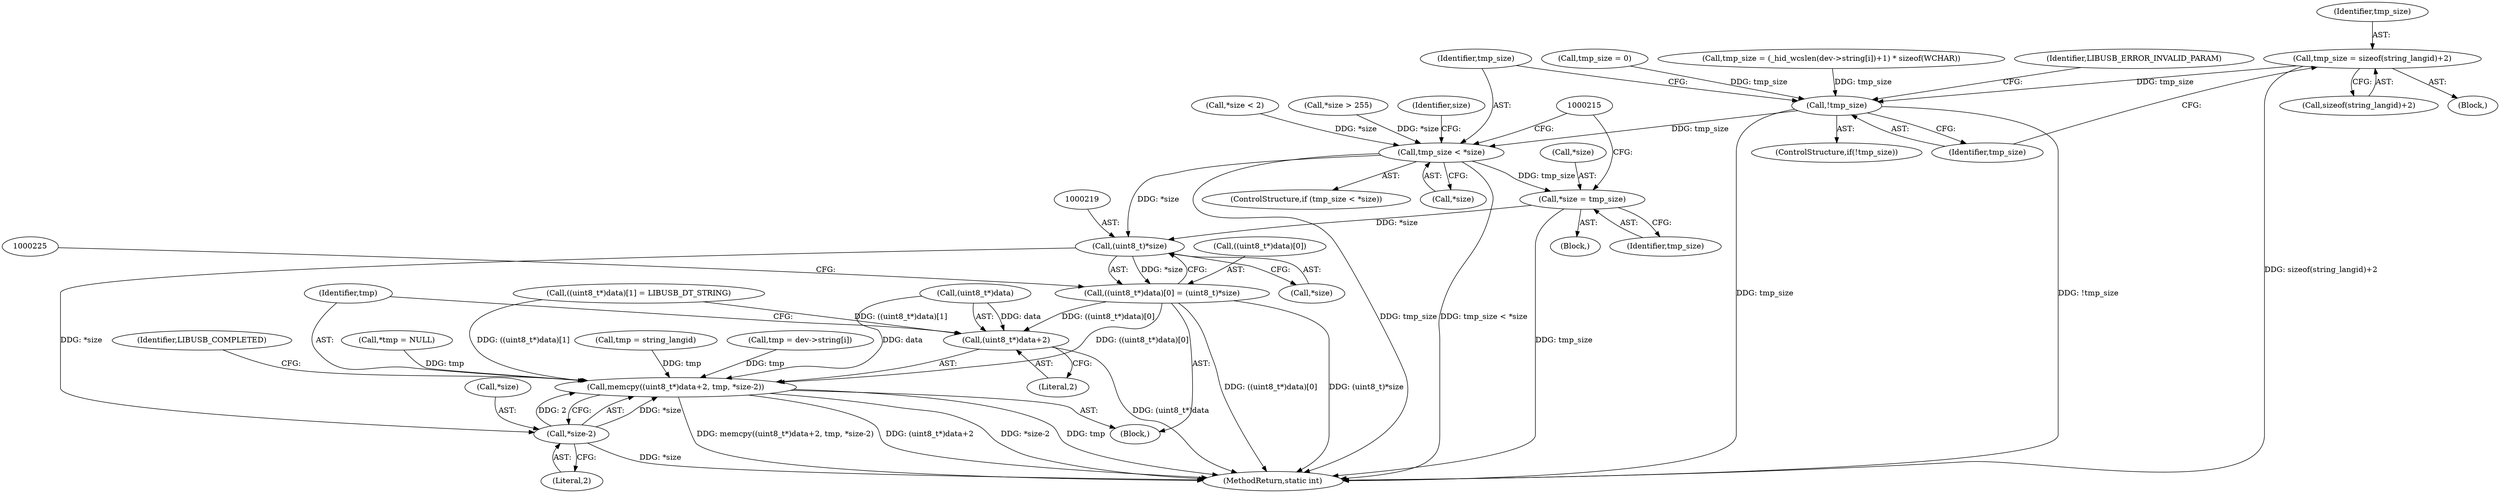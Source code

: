 digraph "1_Chrome_ac149a8d4371c0e01e0934fdd57b09e86f96b5b9_6@API" {
"1000141" [label="(Call,tmp_size = sizeof(string_langid)+2)"];
"1000197" [label="(Call,!tmp_size)"];
"1000203" [label="(Call,tmp_size < *size)"];
"1000208" [label="(Call,*size = tmp_size)"];
"1000218" [label="(Call,(uint8_t)*size)"];
"1000212" [label="(Call,((uint8_t*)data)[0] = (uint8_t)*size)"];
"1000229" [label="(Call,memcpy((uint8_t*)data+2, tmp, *size-2))"];
"1000230" [label="(Call,(uint8_t*)data+2)"];
"1000236" [label="(Call,*size-2)"];
"1000204" [label="(Identifier,tmp_size)"];
"1000197" [label="(Call,!tmp_size)"];
"1000138" [label="(Call,tmp = string_langid)"];
"1000239" [label="(Literal,2)"];
"1000210" [label="(Identifier,size)"];
"1000229" [label="(Call,memcpy((uint8_t*)data+2, tmp, *size-2))"];
"1000203" [label="(Call,tmp_size < *size)"];
"1000141" [label="(Call,tmp_size = sizeof(string_langid)+2)"];
"1000234" [label="(Literal,2)"];
"1000202" [label="(ControlStructure,if (tmp_size < *size))"];
"1000201" [label="(Identifier,LIBUSB_ERROR_INVALID_PARAM)"];
"1000218" [label="(Call,(uint8_t)*size)"];
"1000198" [label="(Identifier,tmp_size)"];
"1000236" [label="(Call,*size-2)"];
"1000122" [label="(Call,*size < 2)"];
"1000220" [label="(Call,*size)"];
"1000209" [label="(Call,*size)"];
"1000207" [label="(Block,)"];
"1000205" [label="(Call,*size)"];
"1000241" [label="(Identifier,LIBUSB_COMPLETED)"];
"1000222" [label="(Call,((uint8_t*)data)[1] = LIBUSB_DT_STRING)"];
"1000109" [label="(Call,*tmp = NULL)"];
"1000126" [label="(Call,*size > 255)"];
"1000235" [label="(Identifier,tmp)"];
"1000211" [label="(Identifier,tmp_size)"];
"1000113" [label="(Call,tmp_size = 0)"];
"1000231" [label="(Call,(uint8_t*)data)"];
"1000142" [label="(Identifier,tmp_size)"];
"1000242" [label="(MethodReturn,static int)"];
"1000237" [label="(Call,*size)"];
"1000143" [label="(Call,sizeof(string_langid)+2)"];
"1000208" [label="(Call,*size = tmp_size)"];
"1000230" [label="(Call,(uint8_t*)data+2)"];
"1000168" [label="(Call,tmp = dev->string[i])"];
"1000175" [label="(Call,tmp_size = (_hid_wcslen(dev->string[i])+1) * sizeof(WCHAR))"];
"1000213" [label="(Call,((uint8_t*)data)[0])"];
"1000107" [label="(Block,)"];
"1000137" [label="(Block,)"];
"1000212" [label="(Call,((uint8_t*)data)[0] = (uint8_t)*size)"];
"1000196" [label="(ControlStructure,if(!tmp_size))"];
"1000141" -> "1000137"  [label="AST: "];
"1000141" -> "1000143"  [label="CFG: "];
"1000142" -> "1000141"  [label="AST: "];
"1000143" -> "1000141"  [label="AST: "];
"1000198" -> "1000141"  [label="CFG: "];
"1000141" -> "1000242"  [label="DDG: sizeof(string_langid)+2"];
"1000141" -> "1000197"  [label="DDG: tmp_size"];
"1000197" -> "1000196"  [label="AST: "];
"1000197" -> "1000198"  [label="CFG: "];
"1000198" -> "1000197"  [label="AST: "];
"1000201" -> "1000197"  [label="CFG: "];
"1000204" -> "1000197"  [label="CFG: "];
"1000197" -> "1000242"  [label="DDG: !tmp_size"];
"1000197" -> "1000242"  [label="DDG: tmp_size"];
"1000113" -> "1000197"  [label="DDG: tmp_size"];
"1000175" -> "1000197"  [label="DDG: tmp_size"];
"1000197" -> "1000203"  [label="DDG: tmp_size"];
"1000203" -> "1000202"  [label="AST: "];
"1000203" -> "1000205"  [label="CFG: "];
"1000204" -> "1000203"  [label="AST: "];
"1000205" -> "1000203"  [label="AST: "];
"1000210" -> "1000203"  [label="CFG: "];
"1000215" -> "1000203"  [label="CFG: "];
"1000203" -> "1000242"  [label="DDG: tmp_size < *size"];
"1000203" -> "1000242"  [label="DDG: tmp_size"];
"1000122" -> "1000203"  [label="DDG: *size"];
"1000126" -> "1000203"  [label="DDG: *size"];
"1000203" -> "1000208"  [label="DDG: tmp_size"];
"1000203" -> "1000218"  [label="DDG: *size"];
"1000208" -> "1000207"  [label="AST: "];
"1000208" -> "1000211"  [label="CFG: "];
"1000209" -> "1000208"  [label="AST: "];
"1000211" -> "1000208"  [label="AST: "];
"1000215" -> "1000208"  [label="CFG: "];
"1000208" -> "1000242"  [label="DDG: tmp_size"];
"1000208" -> "1000218"  [label="DDG: *size"];
"1000218" -> "1000212"  [label="AST: "];
"1000218" -> "1000220"  [label="CFG: "];
"1000219" -> "1000218"  [label="AST: "];
"1000220" -> "1000218"  [label="AST: "];
"1000212" -> "1000218"  [label="CFG: "];
"1000218" -> "1000212"  [label="DDG: *size"];
"1000218" -> "1000236"  [label="DDG: *size"];
"1000212" -> "1000107"  [label="AST: "];
"1000213" -> "1000212"  [label="AST: "];
"1000225" -> "1000212"  [label="CFG: "];
"1000212" -> "1000242"  [label="DDG: (uint8_t)*size"];
"1000212" -> "1000242"  [label="DDG: ((uint8_t*)data)[0]"];
"1000212" -> "1000229"  [label="DDG: ((uint8_t*)data)[0]"];
"1000212" -> "1000230"  [label="DDG: ((uint8_t*)data)[0]"];
"1000229" -> "1000107"  [label="AST: "];
"1000229" -> "1000236"  [label="CFG: "];
"1000230" -> "1000229"  [label="AST: "];
"1000235" -> "1000229"  [label="AST: "];
"1000236" -> "1000229"  [label="AST: "];
"1000241" -> "1000229"  [label="CFG: "];
"1000229" -> "1000242"  [label="DDG: *size-2"];
"1000229" -> "1000242"  [label="DDG: tmp"];
"1000229" -> "1000242"  [label="DDG: memcpy((uint8_t*)data+2, tmp, *size-2)"];
"1000229" -> "1000242"  [label="DDG: (uint8_t*)data+2"];
"1000222" -> "1000229"  [label="DDG: ((uint8_t*)data)[1]"];
"1000231" -> "1000229"  [label="DDG: data"];
"1000168" -> "1000229"  [label="DDG: tmp"];
"1000138" -> "1000229"  [label="DDG: tmp"];
"1000109" -> "1000229"  [label="DDG: tmp"];
"1000236" -> "1000229"  [label="DDG: *size"];
"1000236" -> "1000229"  [label="DDG: 2"];
"1000230" -> "1000234"  [label="CFG: "];
"1000231" -> "1000230"  [label="AST: "];
"1000234" -> "1000230"  [label="AST: "];
"1000235" -> "1000230"  [label="CFG: "];
"1000230" -> "1000242"  [label="DDG: (uint8_t*)data"];
"1000222" -> "1000230"  [label="DDG: ((uint8_t*)data)[1]"];
"1000231" -> "1000230"  [label="DDG: data"];
"1000236" -> "1000239"  [label="CFG: "];
"1000237" -> "1000236"  [label="AST: "];
"1000239" -> "1000236"  [label="AST: "];
"1000236" -> "1000242"  [label="DDG: *size"];
}
